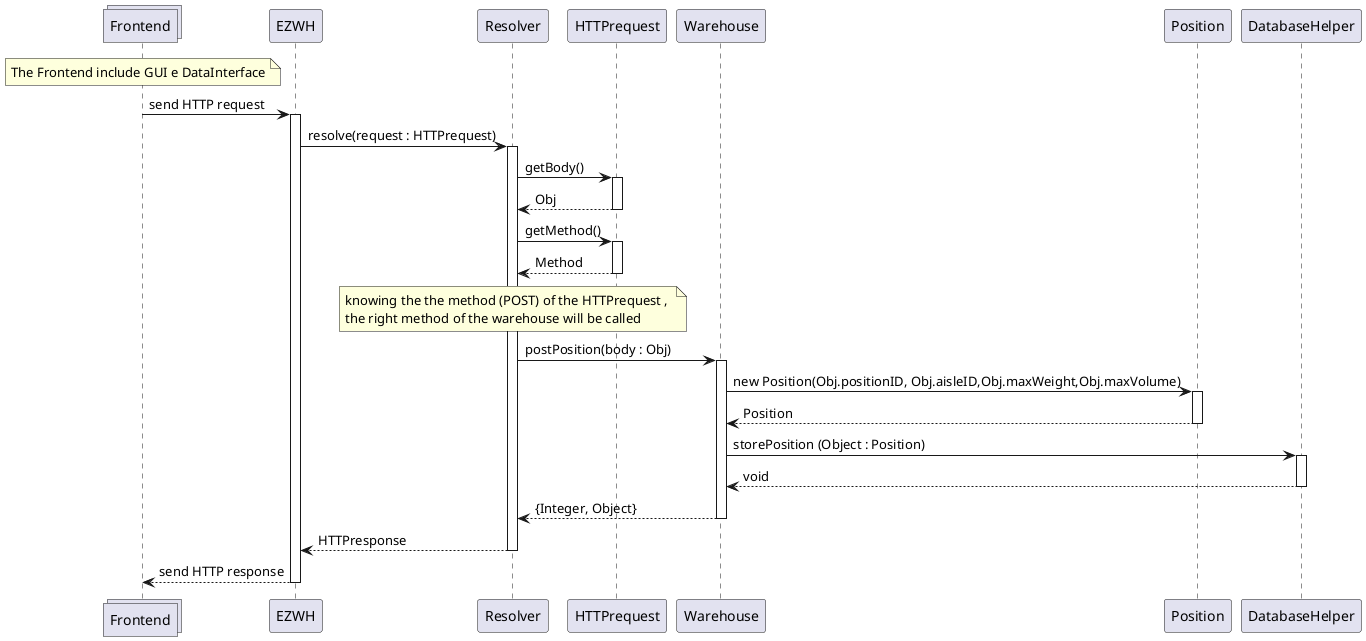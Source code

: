 @startuml
collections Frontend    as Frontend
participant EZWH        as EZWH
participant Resolver    as Resolver
participant HTTPrequest as HTTPrequest
participant Warehouse   as Warehouse
participant Position    as Position
participant DatabaseHelper as DatabaseHelper

note over Frontend
The Frontend include GUI e DataInterface
end note
Frontend -> EZWH  : send HTTP request
activate EZWH 
EZWH -> Resolver : resolve(request : HTTPrequest)
activate Resolver
Resolver -> HTTPrequest : getBody()
activate HTTPrequest
HTTPrequest --> Resolver : Obj
deactivate HTTPrequest
Resolver -> HTTPrequest : getMethod()
activate HTTPrequest
HTTPrequest --> Resolver : Method
deactivate HTTPrequest
note over Resolver  
knowing the the method (POST) of the HTTPrequest , 
the right method of the warehouse will be called
end note
Resolver -> Warehouse : postPosition(body : Obj)
activate Warehouse 
Warehouse -> Position  : new Position(Obj.positionID, Obj.aisleID,Obj.maxWeight,Obj.maxVolume)
activate Position
Position --> Warehouse : Position
deactivate Position
Warehouse -> DatabaseHelper : storePosition (Object : Position)
activate DatabaseHelper
DatabaseHelper --> Warehouse : void
deactivate DatabaseHelper
Warehouse --> Resolver : {Integer, Object}
deactivate Warehouse
Resolver --> EZWH : HTTPresponse
deactivate Resolver
EZWH --> Frontend : send HTTP response
deactivate EZWH